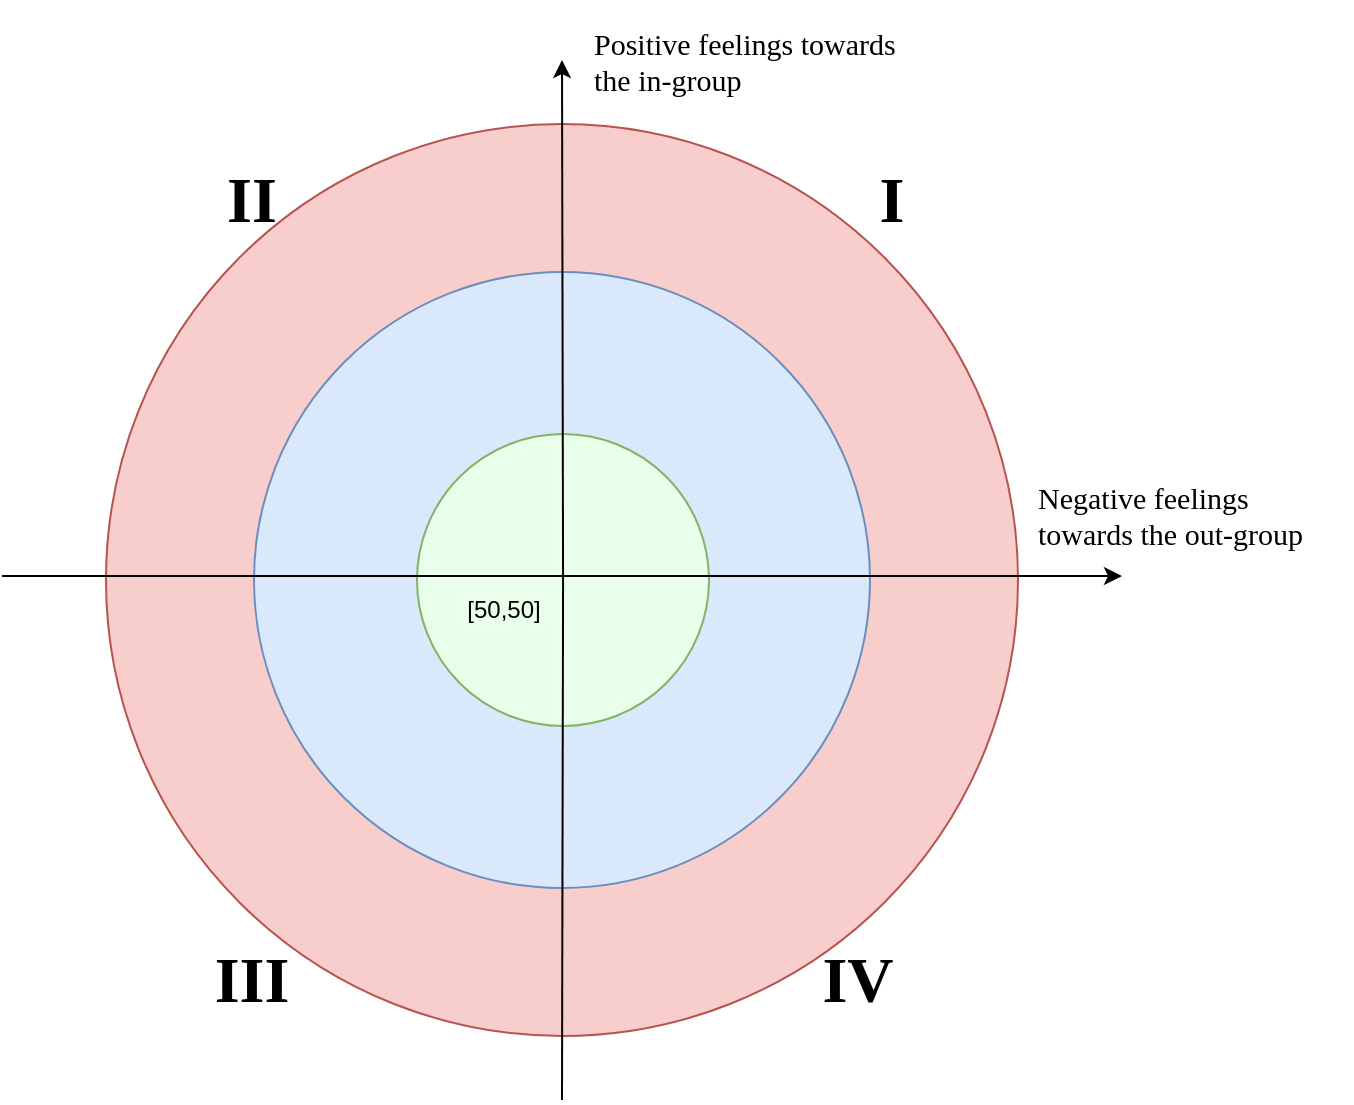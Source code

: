 <mxfile version="20.3.0" type="device"><diagram id="XeUqT9JJOssUZ1a4HoXG" name="Página-1"><mxGraphModel dx="1203" dy="817" grid="0" gridSize="10" guides="1" tooltips="1" connect="1" arrows="1" fold="1" page="1" pageScale="1" pageWidth="800" pageHeight="800" background="none" math="1" shadow="0"><root><mxCell id="0"/><mxCell id="1" parent="0"/><mxCell id="1mKFn4CG5QGbozRNpRiX-5" value="" style="ellipse;whiteSpace=wrap;html=1;aspect=fixed;fillColor=#f8cecc;strokeColor=#b85450;" vertex="1" parent="1"><mxGeometry x="172" y="172" width="456" height="456" as="geometry"/></mxCell><mxCell id="1mKFn4CG5QGbozRNpRiX-3" value="" style="ellipse;whiteSpace=wrap;html=1;aspect=fixed;fillColor=#DAE8FC;strokeColor=#6c8ebf;" vertex="1" parent="1"><mxGeometry x="246" y="246" width="308" height="308" as="geometry"/></mxCell><mxCell id="1mKFn4CG5QGbozRNpRiX-1" value="" style="ellipse;whiteSpace=wrap;html=1;aspect=fixed;fillColor=#EAFFE9;strokeColor=#82b366;" vertex="1" parent="1"><mxGeometry x="327.5" y="327" width="146" height="146" as="geometry"/></mxCell><mxCell id="bAm20Q3qM2fMfq0TDoM_-7" value="Negative feelings &#10;towards the out-group" style="text;strokeColor=none;fillColor=none;align=left;verticalAlign=middle;spacingLeft=4;spacingRight=4;overflow=hidden;points=[[0,0.5],[1,0.5]];portConstraint=eastwest;rotatable=0;fontSize=15;fontFamily=CMU Serif;" parent="1" vertex="1"><mxGeometry x="632" y="342" width="163" height="50" as="geometry"/></mxCell><mxCell id="bAm20Q3qM2fMfq0TDoM_-8" value="Positive feelings towards &#10;the in-group" style="text;strokeColor=none;fillColor=none;align=left;verticalAlign=middle;spacingLeft=4;spacingRight=4;overflow=hidden;points=[[0,0.5],[1,0.5]];portConstraint=eastwest;rotatable=0;fontFamily=CMU Serif;fontSize=15;" parent="1" vertex="1"><mxGeometry x="410" y="110" width="178" height="60" as="geometry"/></mxCell><mxCell id="bAm20Q3qM2fMfq0TDoM_-10" value="&lt;h2&gt;&lt;font style=&quot;font-size: 32px;&quot;&gt;I&lt;/font&gt;&lt;/h2&gt;" style="text;html=1;strokeColor=none;fillColor=none;align=center;verticalAlign=middle;whiteSpace=wrap;rounded=0;fontFamily=CMU Serif;" parent="1" vertex="1"><mxGeometry x="510" y="170" width="110" height="80" as="geometry"/></mxCell><mxCell id="bAm20Q3qM2fMfq0TDoM_-11" value="&lt;h2&gt;&lt;font style=&quot;font-size: 32px;&quot;&gt;II&lt;/font&gt;&lt;/h2&gt;" style="text;html=1;strokeColor=none;fillColor=none;align=center;verticalAlign=middle;whiteSpace=wrap;rounded=0;fontFamily=CMU Serif;" parent="1" vertex="1"><mxGeometry x="190" y="170" width="110" height="80" as="geometry"/></mxCell><mxCell id="bAm20Q3qM2fMfq0TDoM_-12" value="&lt;h2&gt;&lt;font style=&quot;font-size: 32px;&quot;&gt;III&lt;/font&gt;&lt;/h2&gt;" style="text;html=1;strokeColor=none;fillColor=none;align=center;verticalAlign=middle;whiteSpace=wrap;rounded=0;fontFamily=CMU Serif;" parent="1" vertex="1"><mxGeometry x="190" y="560" width="110" height="80" as="geometry"/></mxCell><mxCell id="bAm20Q3qM2fMfq0TDoM_-13" value="&lt;h2&gt;&lt;font style=&quot;font-size: 32px;&quot;&gt;IV&lt;/font&gt;&lt;/h2&gt;" style="text;html=1;strokeColor=none;fillColor=none;align=center;verticalAlign=middle;whiteSpace=wrap;rounded=0;fontFamily=CMU Serif;" parent="1" vertex="1"><mxGeometry x="493" y="560" width="110" height="80" as="geometry"/></mxCell><mxCell id="UYQY_pGTBp4Q2Qq3oOTV-5" value="[50,50]" style="text;html=1;strokeColor=none;fillColor=none;align=center;verticalAlign=middle;whiteSpace=wrap;rounded=0;" parent="1" vertex="1"><mxGeometry x="340.53" y="400" width="60" height="30" as="geometry"/></mxCell><mxCell id="1mKFn4CG5QGbozRNpRiX-2" value="" style="endArrow=none;html=1;rounded=0;entryX=1;entryY=0;entryDx=0;entryDy=0;" edge="1" parent="1" target="UYQY_pGTBp4Q2Qq3oOTV-5"><mxGeometry width="50" height="50" relative="1" as="geometry"><mxPoint x="400" y="660" as="sourcePoint"/><mxPoint x="400" y="140.0" as="targetPoint"/></mxGeometry></mxCell><mxCell id="bAm20Q3qM2fMfq0TDoM_-1" value="" style="endArrow=classic;html=1;rounded=0;startArrow=none;exitX=1;exitY=0;exitDx=0;exitDy=0;" parent="1" edge="1" source="UYQY_pGTBp4Q2Qq3oOTV-5"><mxGeometry width="50" height="50" relative="1" as="geometry"><mxPoint x="400" y="660" as="sourcePoint"/><mxPoint x="400" y="140" as="targetPoint"/></mxGeometry></mxCell><mxCell id="1mKFn4CG5QGbozRNpRiX-4" value="" style="endArrow=none;html=1;rounded=0;" edge="1" parent="1"><mxGeometry width="50" height="50" relative="1" as="geometry"><mxPoint x="120" y="398" as="sourcePoint"/><mxPoint x="400" y="398" as="targetPoint"/></mxGeometry></mxCell><mxCell id="bAm20Q3qM2fMfq0TDoM_-2" value="" style="endArrow=classic;html=1;rounded=0;startArrow=none;" parent="1" edge="1"><mxGeometry width="50" height="50" relative="1" as="geometry"><mxPoint x="400" y="398" as="sourcePoint"/><mxPoint x="680" y="398" as="targetPoint"/></mxGeometry></mxCell></root></mxGraphModel></diagram></mxfile>